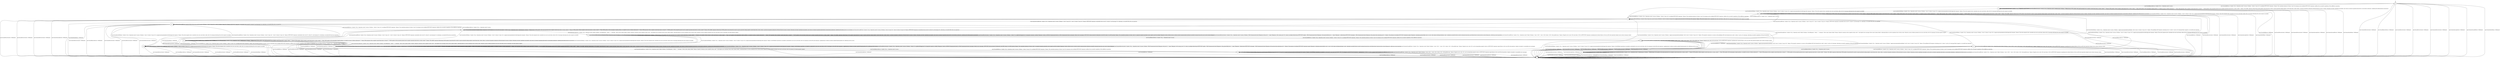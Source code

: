 digraph g {

	s0 [shape="circle" label="s0"];
	s1 [shape="circle" label="s1"];
	s2 [shape="circle" label="s2"];
	s3 [shape="circle" label="s3"];
	s4 [shape="circle" label="s4"];
	s5 [shape="circle" label="s5"];
	s6 [shape="circle" label="s6"];
	s7 [shape="circle" label="s7"];
	s8 [shape="circle" label="s8"];
	s9 [shape="circle" label="s9"];
	s10 [shape="circle" label="s10"];
	s11 [shape="circle" label="s11"];
	s12 [shape="circle" label="s12"];
	s13 [shape="circle" label="s13"];
	s14 [shape="circle" label="s14"];
	s0 -> s2 [label="user1|remote|DeviceControl / NoElement"];
	s0 -> s1 [label="user1|local|AddDevice / Symbol: CLS_0. Operation result: Success. Evidence: ''status':0,'msg':'ok'' in multiple HTTP POST responses'. Reason: The consistent presence of status 0 and 'ok' message across multiple HTTP POST responses confirms the successful completion of the AddDevice operation."];
	s0 -> s2 [label="user1|local|RemoveDevice / NoElement"];
	s0 -> s2 [label="user1|local|DeviceControl / NoElement"];
	s0 -> s4 [label="user1|local|InviteToHome / Symbol: CLS_0. Operation result: Success. Evidence: ''error':0,'status':0,'msg':'ok'' in /appsync/group/member/invited/reqqrcode response'. Reason: The invite requests show consistent zero error and status codes with 'ok' message indicating the invite request succeeded."];
	s0 -> s2 [label="user2|local|DeviceControl / NoElement"];
	s0 -> s2 [label="user2|remote|DeviceControl / NoElement"];
	s0 -> s2 [label="user2|remote|AcceptInvite / NoElement"];
	s0 -> s2 [label="user2|remote|ScanQRCode / NoElement"];
	s0 -> s2 [label="user2|remote|QuitHome / NoElement"];
	s1 -> s1 [label="user1|remote|DeviceControl / Symbol: CLS_-1. Operation result: Success."];
	s1 -> s2 [label="user1|local|AddDevice / NoElement"];
	s1 -> s0 [label="user1|local|RemoveDevice / Symbol: CLS_-1. Operation result: Success."];
	s1 -> s1 [label="user1|local|DeviceControl / Symbol: CLS_0. Operation result: Undetermined. Evidence: '**Bidirectional UDP packets with small payloads but no explicit control keywords or status codes**'; '**Sparse UDP packets without explicit control keywords or status codes**'; '**Only UDP packets with meaningless length patterns, no explicit success or failure indicators**'; '**short UDP payloads with no explicit control keywords or status**'; '**UDP packets with encrypted payload and no explicit operation keywords or status codes**'. Reason: The traffic comprises bidirectional UDP packets characterized by small or sparse payloads lacking explicit control keywords, status codes, or protocol semantics indicative of DeviceControl success or failure. Payloads are brief, sometimes encrypted, and convey no decisive operation keywords or error/status indicators, rendering the determination inconclusive."];
	s1 -> s3 [label="user1|local|InviteToHome / Symbol: CLS_0. Operation result: Success. Evidence: ''error':0,'status':0,'msg':'ok'' in /appsync/group/member/invited/reqqrcode response'. Reason: The invite requests show consistent zero error and status codes with 'ok' message indicating the invite request succeeded."];
	s1 -> s2 [label="user2|local|DeviceControl / NoElement"];
	s1 -> s2 [label="user2|remote|DeviceControl / NoElement"];
	s1 -> s2 [label="user2|remote|AcceptInvite / NoElement"];
	s1 -> s2 [label="user2|remote|ScanQRCode / NoElement"];
	s1 -> s2 [label="user2|remote|QuitHome / NoElement"];
	s2 -> s2 [label="user1|remote|DeviceControl / NoElement"];
	s2 -> s2 [label="user1|local|AddDevice / NoElement"];
	s2 -> s2 [label="user1|local|RemoveDevice / NoElement"];
	s2 -> s2 [label="user1|local|DeviceControl / NoElement"];
	s2 -> s2 [label="user1|local|InviteToHome / NoElement"];
	s2 -> s2 [label="user2|local|DeviceControl / NoElement"];
	s2 -> s2 [label="user2|remote|DeviceControl / NoElement"];
	s2 -> s2 [label="user2|remote|AcceptInvite / NoElement"];
	s2 -> s2 [label="user2|remote|ScanQRCode / NoElement"];
	s2 -> s2 [label="user2|remote|QuitHome / NoElement"];
	s3 -> s3 [label="user1|remote|DeviceControl / Symbol: CLS_-1. Operation result: Success."];
	s3 -> s2 [label="user1|local|AddDevice / NoElement"];
	s3 -> s4 [label="user1|local|RemoveDevice / Symbol: CLS_-1. Operation result: Success."];
	s3 -> s3 [label="user1|local|DeviceControl / Symbol: CLS_0. Operation result: Undetermined. Evidence: '**Bidirectional UDP packets with small payloads but no explicit control keywords or status codes**'; '**Sparse UDP packets without explicit control keywords or status codes**'; '**Only UDP packets with meaningless length patterns, no explicit success or failure indicators**'; '**short UDP payloads with no explicit control keywords or status**'; '**UDP packets with encrypted payload and no explicit operation keywords or status codes**'. Reason: The traffic comprises bidirectional UDP packets characterized by small or sparse payloads lacking explicit control keywords, status codes, or protocol semantics indicative of DeviceControl success or failure. Payloads are brief, sometimes encrypted, and convey no decisive operation keywords or error/status indicators, rendering the determination inconclusive."];
	s3 -> s3 [label="user1|local|InviteToHome / Symbol: CLS_0. Operation result: Success. Evidence: ''error':0,'status':0,'msg':'ok'' in /appsync/group/member/invited/reqqrcode response'. Reason: The invite requests show consistent zero error and status codes with 'ok' message indicating the invite request succeeded."];
	s3 -> s2 [label="user2|local|DeviceControl / NoElement"];
	s3 -> s2 [label="user2|remote|DeviceControl / NoElement"];
	s3 -> s2 [label="user2|remote|AcceptInvite / NoElement"];
	s3 -> s5 [label="user2|remote|ScanQRCode / Symbol: CLS_0. Operation result: Success. Evidence: ''error':0,'msg':'ok''; ''error':0,'status':0,'msg':'ok''. Reason: HTTP POST responses consistently show error=0, status=0, and message 'ok', indicating a successful QR code scan operation."];
	s3 -> s2 [label="user2|remote|QuitHome / NoElement"];
	s4 -> s2 [label="user1|remote|DeviceControl / NoElement"];
	s4 -> s3 [label="user1|local|AddDevice / Symbol: CLS_0. Operation result: Success. Evidence: ''status':0,'msg':'ok'' in multiple HTTP POST responses'. Reason: The consistent presence of status 0 and 'ok' message across multiple HTTP POST responses confirms the successful completion of the AddDevice operation."];
	s4 -> s2 [label="user1|local|RemoveDevice / NoElement"];
	s4 -> s2 [label="user1|local|DeviceControl / NoElement"];
	s4 -> s4 [label="user1|local|InviteToHome / Symbol: CLS_0. Operation result: Success. Evidence: ''error':0,'status':0,'msg':'ok'' in /appsync/group/member/invited/reqqrcode response'. Reason: The invite requests show consistent zero error and status codes with 'ok' message indicating the invite request succeeded."];
	s4 -> s2 [label="user2|local|DeviceControl / NoElement"];
	s4 -> s2 [label="user2|remote|DeviceControl / NoElement"];
	s4 -> s2 [label="user2|remote|AcceptInvite / NoElement"];
	s4 -> s10 [label="user2|remote|ScanQRCode / Symbol: CLS_0. Operation result: Success. Evidence: ''error':0,'msg':'ok''; ''error':0,'status':0,'msg':'ok''. Reason: HTTP POST responses consistently show error=0, status=0, and message 'ok', indicating a successful QR code scan operation."];
	s4 -> s2 [label="user2|remote|QuitHome / NoElement"];
	s5 -> s5 [label="user1|remote|DeviceControl / Symbol: CLS_-1. Operation result: Success."];
	s5 -> s2 [label="user1|local|AddDevice / NoElement"];
	s5 -> s10 [label="user1|local|RemoveDevice / Symbol: CLS_-1. Operation result: Success."];
	s5 -> s5 [label="user1|local|DeviceControl / Symbol: CLS_0. Operation result: Undetermined. Evidence: '**Bidirectional UDP packets with small payloads but no explicit control keywords or status codes**'; '**Sparse UDP packets without explicit control keywords or status codes**'; '**Only UDP packets with meaningless length patterns, no explicit success or failure indicators**'; '**short UDP payloads with no explicit control keywords or status**'; '**UDP packets with encrypted payload and no explicit operation keywords or status codes**'. Reason: The traffic comprises bidirectional UDP packets characterized by small or sparse payloads lacking explicit control keywords, status codes, or protocol semantics indicative of DeviceControl success or failure. Payloads are brief, sometimes encrypted, and convey no decisive operation keywords or error/status indicators, rendering the determination inconclusive."];
	s5 -> s14 [label="user1|local|InviteToHome / Symbol: CLS_0. Operation result: Success. Evidence: ''error':0,'status':0,'msg':'ok'' in /appsync/group/member/invited/reqqrcode response'. Reason: The invite requests show consistent zero error and status codes with 'ok' message indicating the invite request succeeded."];
	s5 -> s2 [label="user2|local|DeviceControl / NoElement"];
	s5 -> s2 [label="user2|remote|DeviceControl / NoElement"];
	s5 -> s6 [label="user2|remote|AcceptInvite / Symbol: CLS_0. Operation result: Failed. Evidence: 'ErrorResponse', 'status': -7, 'message': 'device reset, please rebind'. Reason: Majority consensus shows negative status code -7 and explicit error message 'device reset, please rebind', indicating failure in invite acceptance due to device reset. Minority success evidence presents zero error and status with 'ok' message, but lacks majority support."];
	s5 -> s5 [label="user2|remote|ScanQRCode / Symbol: CLS_0. Operation result: Success. Evidence: ''error':0,'msg':'ok''; ''error':0,'status':0,'msg':'ok''. Reason: HTTP POST responses consistently show error=0, status=0, and message 'ok', indicating a successful QR code scan operation."];
	s5 -> s2 [label="user2|remote|QuitHome / NoElement"];
	s6 -> s6 [label="user1|remote|DeviceControl / Symbol: CLS_-1. Operation result: Success."];
	s6 -> s2 [label="user1|local|AddDevice / NoElement"];
	s6 -> s8 [label="user1|local|RemoveDevice / Symbol: CLS_-1. Operation result: Success."];
	s6 -> s6 [label="user1|local|DeviceControl / Symbol: CLS_0. Operation result: Undetermined. Evidence: '**Bidirectional UDP packets with small payloads but no explicit control keywords or status codes**'; '**Sparse UDP packets without explicit control keywords or status codes**'; '**Only UDP packets with meaningless length patterns, no explicit success or failure indicators**'; '**short UDP payloads with no explicit control keywords or status**'; '**UDP packets with encrypted payload and no explicit operation keywords or status codes**'. Reason: The traffic comprises bidirectional UDP packets characterized by small or sparse payloads lacking explicit control keywords, status codes, or protocol semantics indicative of DeviceControl success or failure. Payloads are brief, sometimes encrypted, and convey no decisive operation keywords or error/status indicators, rendering the determination inconclusive."];
	s6 -> s7 [label="user1|local|InviteToHome / Symbol: CLS_1. Operation result: Success. Evidence: ''error':0,'status':0,'msg':'ok'' in /appsync/group/member/invited/reqqrcode response'. Reason: InviteToHome operations succeeded as indicated by zero error and status with 'ok' message in invite QR code responses; supplementary evidence includes updated familymember list confirming invite success."];
	s6 -> s6 [label="user2|local|DeviceControl / Symbol: CLS_0. Operation result: Success. Evidence: ''status':0' in /appfront/blappproxy/v1/ui/upgrade response; multiple 'Response' events in DNSNA.TransmissionControl or DNA.TransmissionControl messages without error messages; HTTP POST /device/control/v2/sdkcontrol with DNS status 0 in JSON payload. Reason: The consistent presence of status code 0 in upgrade response payloads across reports and the multiple 'Response' events without errors in device control communication indicate successful command execution and control acknowledgment."];
	s6 -> s6 [label="user2|remote|DeviceControl / Symbol: CLS_1. Operation result: Success. Evidence: 'DNA.TransmissionControl Response with pwri=1'; ''name':'Response' with varying 'pwri' 0/1 values in multiple bidirectional HTTP POST replies'; 'DNA.TransmissionControl Response' with payload field pwri:1'; ''name':'Response'', bidirectional HTTP POST exchanges'; 'DNA.TransmissionControl Response with payload data indicating pwr=1'. Reason: The presence of multiple HTTP POST responses named 'Response' containing payload fields 'pwri' or 'pwr' with values switching between 0 and 1 indicates successful device control command executions and bidirectional communication acknowledgments, reflecting normal operation."];
	s6 -> s2 [label="user2|remote|AcceptInvite / NoElement"];
	s6 -> s6 [label="user2|remote|ScanQRCode / Symbol: CLS_1. Operation result: Failed. Evidence: ''error':-2010''; ''error':-2010,'status':-2010' with garbled msg''. Reason: Negative error code -2010 and status -2010 in HTTP POST responses unambiguously indicate failure in the scan QR code operation despite some unclear message content."];
	s6 -> s11 [label="user2|remote|QuitHome / Symbol: CLS_1. Operation result: Success. Evidence: '/appsync/group/member/quitfamily' with {'error':0,'status':0,'msg':'ok'}'. Reason: The quitfamily API response containing error 0, status 0, and an 'ok' message firmly supports a successful quit operation."];
	s7 -> s7 [label="user1|remote|DeviceControl / Symbol: CLS_-1. Operation result: Success."];
	s7 -> s2 [label="user1|local|AddDevice / NoElement"];
	s7 -> s9 [label="user1|local|RemoveDevice / Symbol: CLS_-1. Operation result: Success."];
	s7 -> s7 [label="user1|local|DeviceControl / Symbol: CLS_0. Operation result: Undetermined. Evidence: '**Bidirectional UDP packets with small payloads but no explicit control keywords or status codes**'; '**Sparse UDP packets without explicit control keywords or status codes**'; '**Only UDP packets with meaningless length patterns, no explicit success or failure indicators**'; '**short UDP payloads with no explicit control keywords or status**'; '**UDP packets with encrypted payload and no explicit operation keywords or status codes**'. Reason: The traffic comprises bidirectional UDP packets characterized by small or sparse payloads lacking explicit control keywords, status codes, or protocol semantics indicative of DeviceControl success or failure. Payloads are brief, sometimes encrypted, and convey no decisive operation keywords or error/status indicators, rendering the determination inconclusive."];
	s7 -> s7 [label="user1|local|InviteToHome / Symbol: CLS_1. Operation result: Success. Evidence: ''error':0,'status':0,'msg':'ok'' in /appsync/group/member/invited/reqqrcode response'. Reason: InviteToHome operations succeeded as indicated by zero error and status with 'ok' message in invite QR code responses; supplementary evidence includes updated familymember list confirming invite success."];
	s7 -> s7 [label="user2|local|DeviceControl / Symbol: CLS_0. Operation result: Success. Evidence: ''status':0' in /appfront/blappproxy/v1/ui/upgrade response; multiple 'Response' events in DNSNA.TransmissionControl or DNA.TransmissionControl messages without error messages; HTTP POST /device/control/v2/sdkcontrol with DNS status 0 in JSON payload. Reason: The consistent presence of status code 0 in upgrade response payloads across reports and the multiple 'Response' events without errors in device control communication indicate successful command execution and control acknowledgment."];
	s7 -> s7 [label="user2|remote|DeviceControl / Symbol: CLS_1. Operation result: Success. Evidence: 'DNA.TransmissionControl Response with pwri=1'; ''name':'Response' with varying 'pwri' 0/1 values in multiple bidirectional HTTP POST replies'; 'DNA.TransmissionControl Response' with payload field pwri:1'; ''name':'Response'', bidirectional HTTP POST exchanges'; 'DNA.TransmissionControl Response with payload data indicating pwr=1'. Reason: The presence of multiple HTTP POST responses named 'Response' containing payload fields 'pwri' or 'pwr' with values switching between 0 and 1 indicates successful device control command executions and bidirectional communication acknowledgments, reflecting normal operation."];
	s7 -> s2 [label="user2|remote|AcceptInvite / NoElement"];
	s7 -> s7 [label="user2|remote|ScanQRCode / Symbol: CLS_2. Operation result: Failed. Evidence: ''error':-2011''; ''error':-2011,'status':-2011' with garbled msg''. Reason: Negative error code -2011 and corresponding negative status in HTTP POST responses signal failure in the scan QR code operation, despite corrupted or unreadable error messages."];
	s7 -> s3 [label="user2|remote|QuitHome / Symbol: CLS_1. Operation result: Success. Evidence: '/appsync/group/member/quitfamily' with {'error':0,'status':0,'msg':'ok'}'. Reason: The quitfamily API response containing error 0, status 0, and an 'ok' message firmly supports a successful quit operation."];
	s8 -> s2 [label="user1|remote|DeviceControl / NoElement"];
	s8 -> s6 [label="user1|local|AddDevice / Symbol: CLS_0. Operation result: Success. Evidence: ''status':0,'msg':'ok'' in multiple HTTP POST responses'. Reason: The consistent presence of status 0 and 'ok' message across multiple HTTP POST responses confirms the successful completion of the AddDevice operation."];
	s8 -> s2 [label="user1|local|RemoveDevice / NoElement"];
	s8 -> s2 [label="user1|local|DeviceControl / NoElement"];
	s8 -> s9 [label="user1|local|InviteToHome / Symbol: CLS_1. Operation result: Success. Evidence: ''error':0,'status':0,'msg':'ok'' in /appsync/group/member/invited/reqqrcode response'. Reason: InviteToHome operations succeeded as indicated by zero error and status with 'ok' message in invite QR code responses; supplementary evidence includes updated familymember list confirming invite success."];
	s8 -> s2 [label="user2|local|DeviceControl / NoElement"];
	s8 -> s2 [label="user2|remote|DeviceControl / NoElement"];
	s8 -> s2 [label="user2|remote|AcceptInvite / NoElement"];
	s8 -> s8 [label="user2|remote|ScanQRCode / Symbol: CLS_1. Operation result: Failed. Evidence: ''error':-2010''; ''error':-2010,'status':-2010' with garbled msg''. Reason: Negative error code -2010 and status -2010 in HTTP POST responses unambiguously indicate failure in the scan QR code operation despite some unclear message content."];
	s8 -> s12 [label="user2|remote|QuitHome / Symbol: CLS_0. Operation result: Success. Evidence: '/appsync/group/member/quitfamily' with {'error':0,'status':0,'msg':'ok'}'. Reason: The majority consensus is success as the quitfamily API call returned error code 0, status 0, and an 'ok' message, indicating successful completion of the quit operation."];
	s9 -> s2 [label="user1|remote|DeviceControl / NoElement"];
	s9 -> s7 [label="user1|local|AddDevice / Symbol: CLS_0. Operation result: Success. Evidence: ''status':0,'msg':'ok'' in multiple HTTP POST responses'. Reason: The consistent presence of status 0 and 'ok' message across multiple HTTP POST responses confirms the successful completion of the AddDevice operation."];
	s9 -> s2 [label="user1|local|RemoveDevice / NoElement"];
	s9 -> s2 [label="user1|local|DeviceControl / NoElement"];
	s9 -> s9 [label="user1|local|InviteToHome / Symbol: CLS_1. Operation result: Success. Evidence: ''error':0,'status':0,'msg':'ok'' in /appsync/group/member/invited/reqqrcode response'. Reason: InviteToHome operations succeeded as indicated by zero error and status with 'ok' message in invite QR code responses; supplementary evidence includes updated familymember list confirming invite success."];
	s9 -> s2 [label="user2|local|DeviceControl / NoElement"];
	s9 -> s2 [label="user2|remote|DeviceControl / NoElement"];
	s9 -> s2 [label="user2|remote|AcceptInvite / NoElement"];
	s9 -> s9 [label="user2|remote|ScanQRCode / Symbol: CLS_2. Operation result: Failed. Evidence: ''error':-2011''; ''error':-2011,'status':-2011' with garbled msg''. Reason: Negative error code -2011 and corresponding negative status in HTTP POST responses signal failure in the scan QR code operation, despite corrupted or unreadable error messages."];
	s9 -> s4 [label="user2|remote|QuitHome / Symbol: CLS_0. Operation result: Success. Evidence: '/appsync/group/member/quitfamily' with {'error':0,'status':0,'msg':'ok'}'. Reason: The majority consensus is success as the quitfamily API call returned error code 0, status 0, and an 'ok' message, indicating successful completion of the quit operation."];
	s10 -> s2 [label="user1|remote|DeviceControl / NoElement"];
	s10 -> s5 [label="user1|local|AddDevice / Symbol: CLS_0. Operation result: Success. Evidence: ''status':0,'msg':'ok'' in multiple HTTP POST responses'. Reason: The consistent presence of status 0 and 'ok' message across multiple HTTP POST responses confirms the successful completion of the AddDevice operation."];
	s10 -> s2 [label="user1|local|RemoveDevice / NoElement"];
	s10 -> s2 [label="user1|local|DeviceControl / NoElement"];
	s10 -> s13 [label="user1|local|InviteToHome / Symbol: CLS_0. Operation result: Success. Evidence: ''error':0,'status':0,'msg':'ok'' in /appsync/group/member/invited/reqqrcode response'. Reason: The invite requests show consistent zero error and status codes with 'ok' message indicating the invite request succeeded."];
	s10 -> s2 [label="user2|local|DeviceControl / NoElement"];
	s10 -> s2 [label="user2|remote|DeviceControl / NoElement"];
	s10 -> s8 [label="user2|remote|AcceptInvite / Symbol: CLS_0. Operation result: Failed. Evidence: 'ErrorResponse', 'status': -7, 'message': 'device reset, please rebind'. Reason: Majority consensus shows negative status code -7 and explicit error message 'device reset, please rebind', indicating failure in invite acceptance due to device reset. Minority success evidence presents zero error and status with 'ok' message, but lacks majority support."];
	s10 -> s10 [label="user2|remote|ScanQRCode / Symbol: CLS_0. Operation result: Success. Evidence: ''error':0,'msg':'ok''; ''error':0,'status':0,'msg':'ok''. Reason: HTTP POST responses consistently show error=0, status=0, and message 'ok', indicating a successful QR code scan operation."];
	s10 -> s2 [label="user2|remote|QuitHome / NoElement"];
	s11 -> s11 [label="user1|remote|DeviceControl / Symbol: CLS_-1. Operation result: Success."];
	s11 -> s2 [label="user1|local|AddDevice / NoElement"];
	s11 -> s12 [label="user1|local|RemoveDevice / Symbol: CLS_-1. Operation result: Success."];
	s11 -> s11 [label="user1|local|DeviceControl / Symbol: CLS_0. Operation result: Undetermined. Evidence: '**Bidirectional UDP packets with small payloads but no explicit control keywords or status codes**'; '**Sparse UDP packets without explicit control keywords or status codes**'; '**Only UDP packets with meaningless length patterns, no explicit success or failure indicators**'; '**short UDP payloads with no explicit control keywords or status**'; '**UDP packets with encrypted payload and no explicit operation keywords or status codes**'. Reason: The traffic comprises bidirectional UDP packets characterized by small or sparse payloads lacking explicit control keywords, status codes, or protocol semantics indicative of DeviceControl success or failure. Payloads are brief, sometimes encrypted, and convey no decisive operation keywords or error/status indicators, rendering the determination inconclusive."];
	s11 -> s3 [label="user1|local|InviteToHome / Symbol: CLS_0. Operation result: Success. Evidence: ''error':0,'status':0,'msg':'ok'' in /appsync/group/member/invited/reqqrcode response'. Reason: The invite requests show consistent zero error and status codes with 'ok' message indicating the invite request succeeded."];
	s11 -> s2 [label="user2|local|DeviceControl / NoElement"];
	s11 -> s2 [label="user2|remote|DeviceControl / NoElement"];
	s11 -> s2 [label="user2|remote|AcceptInvite / NoElement"];
	s11 -> s11 [label="user2|remote|ScanQRCode / Symbol: CLS_1. Operation result: Failed. Evidence: ''error':-2010''; ''error':-2010,'status':-2010' with garbled msg''. Reason: Negative error code -2010 and status -2010 in HTTP POST responses unambiguously indicate failure in the scan QR code operation despite some unclear message content."];
	s11 -> s2 [label="user2|remote|QuitHome / NoElement"];
	s12 -> s2 [label="user1|remote|DeviceControl / NoElement"];
	s12 -> s11 [label="user1|local|AddDevice / Symbol: CLS_0. Operation result: Success. Evidence: ''status':0,'msg':'ok'' in multiple HTTP POST responses'. Reason: The consistent presence of status 0 and 'ok' message across multiple HTTP POST responses confirms the successful completion of the AddDevice operation."];
	s12 -> s2 [label="user1|local|RemoveDevice / NoElement"];
	s12 -> s2 [label="user1|local|DeviceControl / NoElement"];
	s12 -> s4 [label="user1|local|InviteToHome / Symbol: CLS_0. Operation result: Success. Evidence: ''error':0,'status':0,'msg':'ok'' in /appsync/group/member/invited/reqqrcode response'. Reason: The invite requests show consistent zero error and status codes with 'ok' message indicating the invite request succeeded."];
	s12 -> s2 [label="user2|local|DeviceControl / NoElement"];
	s12 -> s2 [label="user2|remote|DeviceControl / NoElement"];
	s12 -> s2 [label="user2|remote|AcceptInvite / NoElement"];
	s12 -> s12 [label="user2|remote|ScanQRCode / Symbol: CLS_1. Operation result: Failed. Evidence: ''error':-2010''; ''error':-2010,'status':-2010' with garbled msg''. Reason: Negative error code -2010 and status -2010 in HTTP POST responses unambiguously indicate failure in the scan QR code operation despite some unclear message content."];
	s12 -> s2 [label="user2|remote|QuitHome / NoElement"];
	s13 -> s2 [label="user1|remote|DeviceControl / NoElement"];
	s13 -> s14 [label="user1|local|AddDevice / Symbol: CLS_0. Operation result: Success. Evidence: ''status':0,'msg':'ok'' in multiple HTTP POST responses'. Reason: The consistent presence of status 0 and 'ok' message across multiple HTTP POST responses confirms the successful completion of the AddDevice operation."];
	s13 -> s2 [label="user1|local|RemoveDevice / NoElement"];
	s13 -> s2 [label="user1|local|DeviceControl / NoElement"];
	s13 -> s13 [label="user1|local|InviteToHome / Symbol: CLS_0. Operation result: Success. Evidence: ''error':0,'status':0,'msg':'ok'' in /appsync/group/member/invited/reqqrcode response'. Reason: The invite requests show consistent zero error and status codes with 'ok' message indicating the invite request succeeded."];
	s13 -> s2 [label="user2|local|DeviceControl / NoElement"];
	s13 -> s2 [label="user2|remote|DeviceControl / NoElement"];
	s13 -> s9 [label="user2|remote|AcceptInvite / Symbol: CLS_0. Operation result: Failed. Evidence: 'ErrorResponse', 'status': -7, 'message': 'device reset, please rebind'. Reason: Majority consensus shows negative status code -7 and explicit error message 'device reset, please rebind', indicating failure in invite acceptance due to device reset. Minority success evidence presents zero error and status with 'ok' message, but lacks majority support."];
	s13 -> s10 [label="user2|remote|ScanQRCode / Symbol: CLS_0. Operation result: Success. Evidence: ''error':0,'msg':'ok''; ''error':0,'status':0,'msg':'ok''. Reason: HTTP POST responses consistently show error=0, status=0, and message 'ok', indicating a successful QR code scan operation."];
	s13 -> s2 [label="user2|remote|QuitHome / NoElement"];
	s14 -> s14 [label="user1|remote|DeviceControl / Symbol: CLS_-1. Operation result: Success."];
	s14 -> s2 [label="user1|local|AddDevice / NoElement"];
	s14 -> s13 [label="user1|local|RemoveDevice / Symbol: CLS_-1. Operation result: Success."];
	s14 -> s14 [label="user1|local|DeviceControl / Symbol: CLS_0. Operation result: Undetermined. Evidence: '**Bidirectional UDP packets with small payloads but no explicit control keywords or status codes**'; '**Sparse UDP packets without explicit control keywords or status codes**'; '**Only UDP packets with meaningless length patterns, no explicit success or failure indicators**'; '**short UDP payloads with no explicit control keywords or status**'; '**UDP packets with encrypted payload and no explicit operation keywords or status codes**'. Reason: The traffic comprises bidirectional UDP packets characterized by small or sparse payloads lacking explicit control keywords, status codes, or protocol semantics indicative of DeviceControl success or failure. Payloads are brief, sometimes encrypted, and convey no decisive operation keywords or error/status indicators, rendering the determination inconclusive."];
	s14 -> s14 [label="user1|local|InviteToHome / Symbol: CLS_0. Operation result: Success. Evidence: ''error':0,'status':0,'msg':'ok'' in /appsync/group/member/invited/reqqrcode response'. Reason: The invite requests show consistent zero error and status codes with 'ok' message indicating the invite request succeeded."];
	s14 -> s2 [label="user2|local|DeviceControl / NoElement"];
	s14 -> s2 [label="user2|remote|DeviceControl / NoElement"];
	s14 -> s7 [label="user2|remote|AcceptInvite / Symbol: CLS_0. Operation result: Failed. Evidence: 'ErrorResponse', 'status': -7, 'message': 'device reset, please rebind'. Reason: Majority consensus shows negative status code -7 and explicit error message 'device reset, please rebind', indicating failure in invite acceptance due to device reset. Minority success evidence presents zero error and status with 'ok' message, but lacks majority support."];
	s14 -> s5 [label="user2|remote|ScanQRCode / Symbol: CLS_0. Operation result: Success. Evidence: ''error':0,'msg':'ok''; ''error':0,'status':0,'msg':'ok''. Reason: HTTP POST responses consistently show error=0, status=0, and message 'ok', indicating a successful QR code scan operation."];
	s14 -> s2 [label="user2|remote|QuitHome / NoElement"];

__start0 [label="" shape="none" width="0" height="0"];
__start0 -> s0;

}

